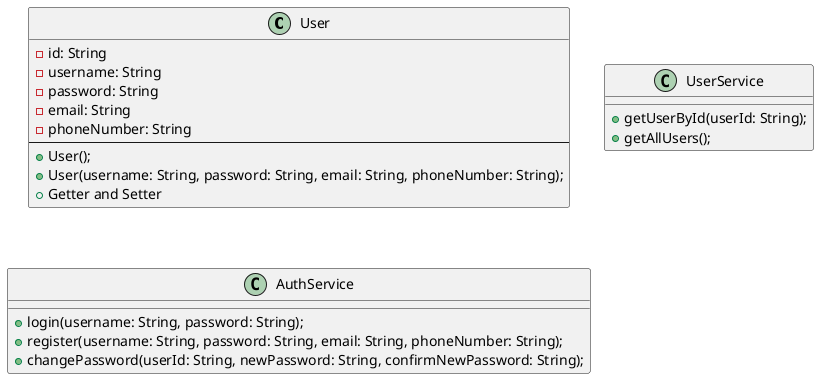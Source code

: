 @startuml

class User {
  - id: String
  - username: String
  - password: String
  - email: String
  - phoneNumber: String
  --
  + User();
  + User(username: String, password: String, email: String, phoneNumber: String);
  + Getter and Setter
}

class UserService {
    + getUserById(userId: String);
    + getAllUsers();
}

class AuthService {
    + login(username: String, password: String);
    + register(username: String, password: String, email: String, phoneNumber: String);
    + changePassword(userId: String, newPassword: String, confirmNewPassword: String);

}
@enduml